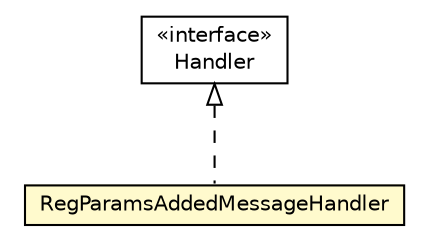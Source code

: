 #!/usr/local/bin/dot
#
# Class diagram 
# Generated by UMLGraph version R5_6-24-gf6e263 (http://www.umlgraph.org/)
#

digraph G {
	edge [fontname="Helvetica",fontsize=10,labelfontname="Helvetica",labelfontsize=10];
	node [fontname="Helvetica",fontsize=10,shape=plaintext];
	nodesep=0.25;
	ranksep=0.5;
	// org.universAAL.middleware.managers.distributedmw.impl.BusMemberListenerHandler.RegParamsAddedMessageHandler
	c107056 [label=<<table title="org.universAAL.middleware.managers.distributedmw.impl.BusMemberListenerHandler.RegParamsAddedMessageHandler" border="0" cellborder="1" cellspacing="0" cellpadding="2" port="p" bgcolor="lemonChiffon" href="./BusMemberListenerHandler.RegParamsAddedMessageHandler.html">
		<tr><td><table border="0" cellspacing="0" cellpadding="1">
<tr><td align="center" balign="center"> RegParamsAddedMessageHandler </td></tr>
		</table></td></tr>
		</table>>, URL="./BusMemberListenerHandler.RegParamsAddedMessageHandler.html", fontname="Helvetica", fontcolor="black", fontsize=10.0];
	//org.universAAL.middleware.managers.distributedmw.impl.BusMemberListenerHandler.RegParamsAddedMessageHandler implements org.universAAL.middleware.managers.distributedmw.impl.DistributedMWManagerImpl.Handler
	c107110:p -> c107056:p [dir=back,arrowtail=empty,style=dashed];
	// org.universAAL.middleware.managers.distributedmw.impl.DistributedMWManagerImpl.Handler
	c107110 [label=<<table title="org.universAAL.middleware.managers.distributedmw.impl.DistributedMWManagerImpl.Handler" border="0" cellborder="1" cellspacing="0" cellpadding="2" port="p" href="http://java.sun.com/j2se/1.4.2/docs/api/org/universAAL/middleware/managers/distributedmw/impl/DistributedMWManagerImpl/Handler.html">
		<tr><td><table border="0" cellspacing="0" cellpadding="1">
<tr><td align="center" balign="center"> &#171;interface&#187; </td></tr>
<tr><td align="center" balign="center"> Handler </td></tr>
		</table></td></tr>
		</table>>, URL="http://java.sun.com/j2se/1.4.2/docs/api/org/universAAL/middleware/managers/distributedmw/impl/DistributedMWManagerImpl/Handler.html", fontname="Helvetica", fontcolor="black", fontsize=10.0];
}

